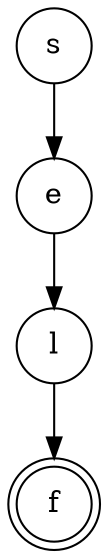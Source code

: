 digraph {   
    node [shape = doublecircle, color = black] f ;
    node [shape = circle];
    node [color= black];
    s -> e -> l -> f;	
}